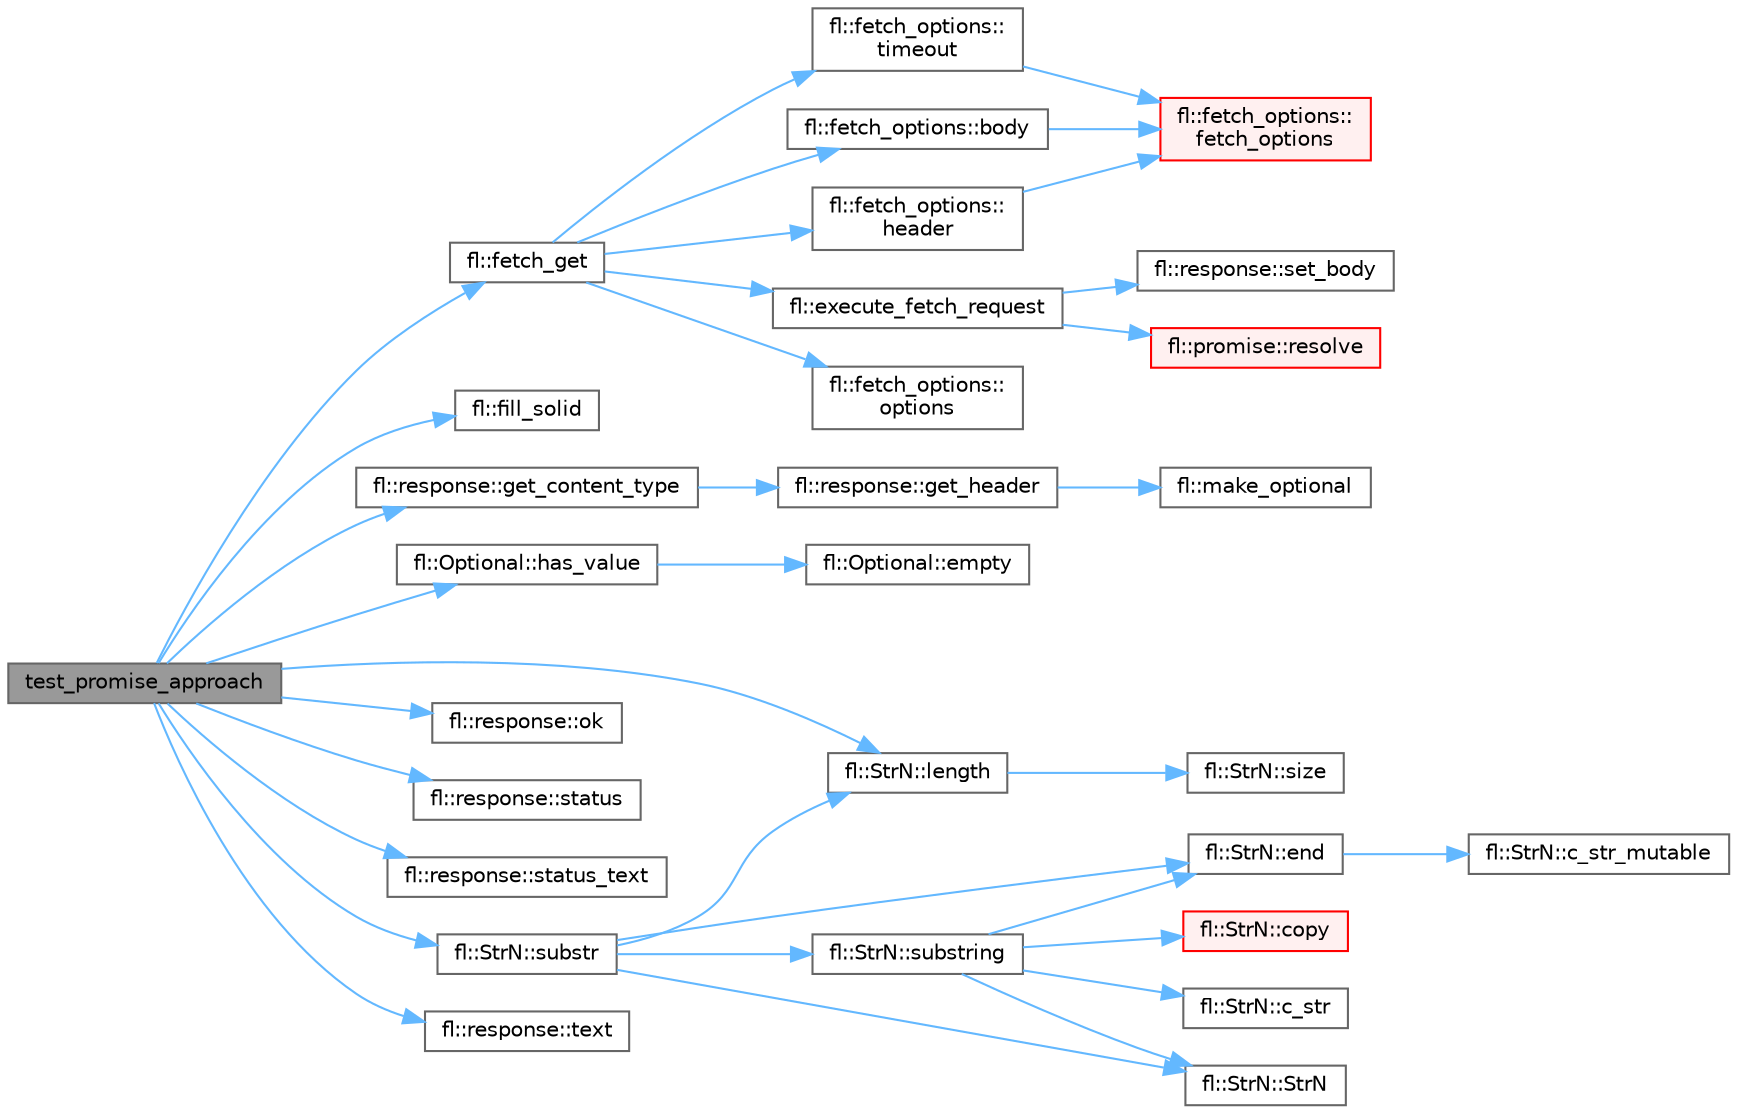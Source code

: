 digraph "test_promise_approach"
{
 // INTERACTIVE_SVG=YES
 // LATEX_PDF_SIZE
  bgcolor="transparent";
  edge [fontname=Helvetica,fontsize=10,labelfontname=Helvetica,labelfontsize=10];
  node [fontname=Helvetica,fontsize=10,shape=box,height=0.2,width=0.4];
  rankdir="LR";
  Node1 [id="Node000001",label="test_promise_approach",height=0.2,width=0.4,color="gray40", fillcolor="grey60", style="filled", fontcolor="black",tooltip=" "];
  Node1 -> Node2 [id="edge1_Node000001_Node000002",color="steelblue1",style="solid",tooltip=" "];
  Node2 [id="Node000002",label="fl::fetch_get",height=0.2,width=0.4,color="grey40", fillcolor="white", style="filled",URL="$d4/d36/namespacefl_af42605edbdf3f35d997e6da5be2c02a5.html#af42605edbdf3f35d997e6da5be2c02a5",tooltip="HTTP GET request."];
  Node2 -> Node3 [id="edge2_Node000002_Node000003",color="steelblue1",style="solid",tooltip=" "];
  Node3 [id="Node000003",label="fl::fetch_options::body",height=0.2,width=0.4,color="grey40", fillcolor="white", style="filled",URL="$d2/d49/classfl_1_1fetch__options_a38270ee520d0b35566a972e44006350b.html#a38270ee520d0b35566a972e44006350b",tooltip="Set request body."];
  Node3 -> Node4 [id="edge3_Node000003_Node000004",color="steelblue1",style="solid",tooltip=" "];
  Node4 [id="Node000004",label="fl::fetch_options::\lfetch_options",height=0.2,width=0.4,color="red", fillcolor="#FFF0F0", style="filled",URL="$d2/d49/classfl_1_1fetch__options_a73eb354da4d72180fa2092519f04d8d5.html#a73eb354da4d72180fa2092519f04d8d5",tooltip=" "];
  Node2 -> Node6 [id="edge4_Node000002_Node000006",color="steelblue1",style="solid",tooltip=" "];
  Node6 [id="Node000006",label="fl::execute_fetch_request",height=0.2,width=0.4,color="grey40", fillcolor="white", style="filled",URL="$d4/d36/namespacefl_a614354323511a444f4f3d295d6a41db8.html#a614354323511a444f4f3d295d6a41db8",tooltip="Internal helper to execute a fetch request and return a promise."];
  Node6 -> Node7 [id="edge5_Node000006_Node000007",color="steelblue1",style="solid",tooltip=" "];
  Node7 [id="Node000007",label="fl::promise::resolve",height=0.2,width=0.4,color="red", fillcolor="#FFF0F0", style="filled",URL="$d1/d21/classfl_1_1promise_a3e0fb912621e186951d09a10640f407b.html#a3e0fb912621e186951d09a10640f407b",tooltip="Create a resolved promise with value."];
  Node6 -> Node13 [id="edge6_Node000006_Node000013",color="steelblue1",style="solid",tooltip=" "];
  Node13 [id="Node000013",label="fl::response::set_body",height=0.2,width=0.4,color="grey40", fillcolor="white", style="filled",URL="$d5/d4b/classfl_1_1response_a32fccb19fb4d302d7dc444cf9659c302.html#a32fccb19fb4d302d7dc444cf9659c302",tooltip=" "];
  Node2 -> Node14 [id="edge7_Node000002_Node000014",color="steelblue1",style="solid",tooltip=" "];
  Node14 [id="Node000014",label="fl::fetch_options::\lheader",height=0.2,width=0.4,color="grey40", fillcolor="white", style="filled",URL="$d2/d49/classfl_1_1fetch__options_a541c0709606193eb2057cafa1aa42a29.html#a541c0709606193eb2057cafa1aa42a29",tooltip="Add header."];
  Node14 -> Node4 [id="edge8_Node000014_Node000004",color="steelblue1",style="solid",tooltip=" "];
  Node2 -> Node15 [id="edge9_Node000002_Node000015",color="steelblue1",style="solid",tooltip=" "];
  Node15 [id="Node000015",label="fl::fetch_options::\loptions",height=0.2,width=0.4,color="grey40", fillcolor="white", style="filled",URL="$d2/d49/classfl_1_1fetch__options_a79495f6a025bd4851500804ad92f81ba.html#a79495f6a025bd4851500804ad92f81ba",tooltip="Get the options for this request."];
  Node2 -> Node16 [id="edge10_Node000002_Node000016",color="steelblue1",style="solid",tooltip=" "];
  Node16 [id="Node000016",label="fl::fetch_options::\ltimeout",height=0.2,width=0.4,color="grey40", fillcolor="white", style="filled",URL="$d2/d49/classfl_1_1fetch__options_a1a19b6646176204db31d1ab58cab1e57.html#a1a19b6646176204db31d1ab58cab1e57",tooltip="Set timeout in milliseconds."];
  Node16 -> Node4 [id="edge11_Node000016_Node000004",color="steelblue1",style="solid",tooltip=" "];
  Node1 -> Node17 [id="edge12_Node000001_Node000017",color="steelblue1",style="solid",tooltip=" "];
  Node17 [id="Node000017",label="fl::fill_solid",height=0.2,width=0.4,color="grey40", fillcolor="white", style="filled",URL="$da/de3/group___color_fills_gafcada3a28df2b4491cbee30297e39ea7.html#gafcada3a28df2b4491cbee30297e39ea7",tooltip="Fill a range of LEDs with a solid color."];
  Node1 -> Node18 [id="edge13_Node000001_Node000018",color="steelblue1",style="solid",tooltip=" "];
  Node18 [id="Node000018",label="fl::response::get_content_type",height=0.2,width=0.4,color="grey40", fillcolor="white", style="filled",URL="$d5/d4b/classfl_1_1response_a330eca0371b3740387f8a8ffbbf01323.html#a330eca0371b3740387f8a8ffbbf01323",tooltip="Get content type convenience method."];
  Node18 -> Node19 [id="edge14_Node000018_Node000019",color="steelblue1",style="solid",tooltip=" "];
  Node19 [id="Node000019",label="fl::response::get_header",height=0.2,width=0.4,color="grey40", fillcolor="white", style="filled",URL="$d5/d4b/classfl_1_1response_a589fee303b366ab7853c5460832adf13.html#a589fee303b366ab7853c5460832adf13",tooltip="Get header value (like JavaScript response.headers.get())"];
  Node19 -> Node20 [id="edge15_Node000019_Node000020",color="steelblue1",style="solid",tooltip=" "];
  Node20 [id="Node000020",label="fl::make_optional",height=0.2,width=0.4,color="grey40", fillcolor="white", style="filled",URL="$d4/d36/namespacefl_a3b127995147ef801bf625e939aeae61a.html#a3b127995147ef801bf625e939aeae61a",tooltip=" "];
  Node1 -> Node21 [id="edge16_Node000001_Node000021",color="steelblue1",style="solid",tooltip=" "];
  Node21 [id="Node000021",label="fl::Optional::has_value",height=0.2,width=0.4,color="grey40", fillcolor="white", style="filled",URL="$dd/dd8/classfl_1_1_optional_af1d52a15ec0e1b107418fd5ba19be3d4.html#af1d52a15ec0e1b107418fd5ba19be3d4",tooltip=" "];
  Node21 -> Node22 [id="edge17_Node000021_Node000022",color="steelblue1",style="solid",tooltip=" "];
  Node22 [id="Node000022",label="fl::Optional::empty",height=0.2,width=0.4,color="grey40", fillcolor="white", style="filled",URL="$dd/dd8/classfl_1_1_optional_a0de059fb85ad1fb981c19aa9c50edee9.html#a0de059fb85ad1fb981c19aa9c50edee9",tooltip=" "];
  Node1 -> Node23 [id="edge18_Node000001_Node000023",color="steelblue1",style="solid",tooltip=" "];
  Node23 [id="Node000023",label="fl::StrN::length",height=0.2,width=0.4,color="grey40", fillcolor="white", style="filled",URL="$dc/d96/classfl_1_1_str_n_a9fb58d43cd573741eb3e9507cb48cca7.html#a9fb58d43cd573741eb3e9507cb48cca7",tooltip=" "];
  Node23 -> Node24 [id="edge19_Node000023_Node000024",color="steelblue1",style="solid",tooltip=" "];
  Node24 [id="Node000024",label="fl::StrN::size",height=0.2,width=0.4,color="grey40", fillcolor="white", style="filled",URL="$dc/d96/classfl_1_1_str_n_a10074eeff3144d54106280a2a26f5af4.html#a10074eeff3144d54106280a2a26f5af4",tooltip=" "];
  Node1 -> Node25 [id="edge20_Node000001_Node000025",color="steelblue1",style="solid",tooltip=" "];
  Node25 [id="Node000025",label="fl::response::ok",height=0.2,width=0.4,color="grey40", fillcolor="white", style="filled",URL="$d5/d4b/classfl_1_1response_ab472532b087765875cbb00459edb578b.html#ab472532b087765875cbb00459edb578b",tooltip="Check if response is successful (like JavaScript response.ok)"];
  Node1 -> Node26 [id="edge21_Node000001_Node000026",color="steelblue1",style="solid",tooltip=" "];
  Node26 [id="Node000026",label="fl::response::status",height=0.2,width=0.4,color="grey40", fillcolor="white", style="filled",URL="$d5/d4b/classfl_1_1response_ab0dfb2ce40390826ab23a0447ba348a3.html#ab0dfb2ce40390826ab23a0447ba348a3",tooltip="HTTP status code (like JavaScript response.status)"];
  Node1 -> Node27 [id="edge22_Node000001_Node000027",color="steelblue1",style="solid",tooltip=" "];
  Node27 [id="Node000027",label="fl::response::status_text",height=0.2,width=0.4,color="grey40", fillcolor="white", style="filled",URL="$d5/d4b/classfl_1_1response_a60c35a8b2eafc7183d8df62452855ebd.html#a60c35a8b2eafc7183d8df62452855ebd",tooltip="HTTP status text (like JavaScript response.statusText)"];
  Node1 -> Node28 [id="edge23_Node000001_Node000028",color="steelblue1",style="solid",tooltip=" "];
  Node28 [id="Node000028",label="fl::StrN::substr",height=0.2,width=0.4,color="grey40", fillcolor="white", style="filled",URL="$dc/d96/classfl_1_1_str_n_a21a0bc7b6460aea621fd132a2be492ef.html#a21a0bc7b6460aea621fd132a2be492ef",tooltip=" "];
  Node28 -> Node29 [id="edge24_Node000028_Node000029",color="steelblue1",style="solid",tooltip=" "];
  Node29 [id="Node000029",label="fl::StrN::StrN",height=0.2,width=0.4,color="grey40", fillcolor="white", style="filled",URL="$dc/d96/classfl_1_1_str_n_ae1303fb18c4230406d75f3649da8711d.html#ae1303fb18c4230406d75f3649da8711d",tooltip=" "];
  Node28 -> Node30 [id="edge25_Node000028_Node000030",color="steelblue1",style="solid",tooltip=" "];
  Node30 [id="Node000030",label="fl::StrN::end",height=0.2,width=0.4,color="grey40", fillcolor="white", style="filled",URL="$dc/d96/classfl_1_1_str_n_a4d0ad127d9283e6fe8dab50d75a091e4.html#a4d0ad127d9283e6fe8dab50d75a091e4",tooltip=" "];
  Node30 -> Node31 [id="edge26_Node000030_Node000031",color="steelblue1",style="solid",tooltip=" "];
  Node31 [id="Node000031",label="fl::StrN::c_str_mutable",height=0.2,width=0.4,color="grey40", fillcolor="white", style="filled",URL="$dc/d96/classfl_1_1_str_n_a264b8b70d3366d978ad984aba4930561.html#a264b8b70d3366d978ad984aba4930561",tooltip=" "];
  Node28 -> Node23 [id="edge27_Node000028_Node000023",color="steelblue1",style="solid",tooltip=" "];
  Node28 -> Node32 [id="edge28_Node000028_Node000032",color="steelblue1",style="solid",tooltip=" "];
  Node32 [id="Node000032",label="fl::StrN::substring",height=0.2,width=0.4,color="grey40", fillcolor="white", style="filled",URL="$dc/d96/classfl_1_1_str_n_a9603b7cd3946e5478d645624d89951b8.html#a9603b7cd3946e5478d645624d89951b8",tooltip=" "];
  Node32 -> Node29 [id="edge29_Node000032_Node000029",color="steelblue1",style="solid",tooltip=" "];
  Node32 -> Node33 [id="edge30_Node000032_Node000033",color="steelblue1",style="solid",tooltip=" "];
  Node33 [id="Node000033",label="fl::StrN::c_str",height=0.2,width=0.4,color="grey40", fillcolor="white", style="filled",URL="$dc/d96/classfl_1_1_str_n_a67296b774f8201293edbbabbd1b642cb.html#a67296b774f8201293edbbabbd1b642cb",tooltip=" "];
  Node32 -> Node34 [id="edge31_Node000032_Node000034",color="steelblue1",style="solid",tooltip=" "];
  Node34 [id="Node000034",label="fl::StrN::copy",height=0.2,width=0.4,color="red", fillcolor="#FFF0F0", style="filled",URL="$dc/d96/classfl_1_1_str_n_ab410c80422fa2cfe87605dd9b32002c1.html#ab410c80422fa2cfe87605dd9b32002c1",tooltip=" "];
  Node32 -> Node30 [id="edge32_Node000032_Node000030",color="steelblue1",style="solid",tooltip=" "];
  Node1 -> Node35 [id="edge33_Node000001_Node000035",color="steelblue1",style="solid",tooltip=" "];
  Node35 [id="Node000035",label="fl::response::text",height=0.2,width=0.4,color="grey40", fillcolor="white", style="filled",URL="$d5/d4b/classfl_1_1response_ae0fa52d5913da2897564d88aa5cb1449.html#ae0fa52d5913da2897564d88aa5cb1449",tooltip="Response body as text (like JavaScript response.text())"];
}

